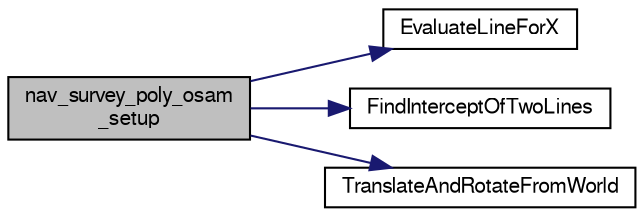 digraph "nav_survey_poly_osam_setup"
{
  edge [fontname="FreeSans",fontsize="10",labelfontname="FreeSans",labelfontsize="10"];
  node [fontname="FreeSans",fontsize="10",shape=record];
  rankdir="LR";
  Node1 [label="nav_survey_poly_osam\l_setup",height=0.2,width=0.4,color="black", fillcolor="grey75", style="filled", fontcolor="black"];
  Node1 -> Node2 [color="midnightblue",fontsize="10",style="solid",fontname="FreeSans"];
  Node2 [label="EvaluateLineForX",height=0.2,width=0.4,color="black", fillcolor="white", style="filled",URL="$nav__survey__poly__osam_8c.html#a369fb753abd22e08ec5990479b0dcbcf"];
  Node1 -> Node3 [color="midnightblue",fontsize="10",style="solid",fontname="FreeSans"];
  Node3 [label="FindInterceptOfTwoLines",height=0.2,width=0.4,color="black", fillcolor="white", style="filled",URL="$nav__survey__poly__osam_8c.html#a7d7df26d6723c61622ad77133554b6f1"];
  Node1 -> Node4 [color="midnightblue",fontsize="10",style="solid",fontname="FreeSans"];
  Node4 [label="TranslateAndRotateFromWorld",height=0.2,width=0.4,color="black", fillcolor="white", style="filled",URL="$nav__survey__poly__osam_8c.html#af0bd4fedce9feee425bcbd4ee20439bb"];
}
